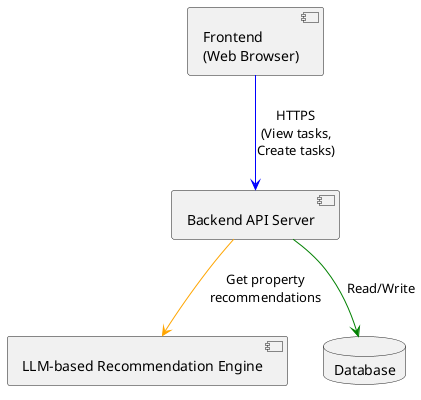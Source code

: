@startuml
' Define components
component "Frontend\n(Web Browser)" as Frontend
component "Backend API Server" as Backend
component "LLM-based Recommendation Engine" as LLM
database "Database" as DB

' Define relationships
Frontend -[#blue]-> Backend : HTTPS\n(View tasks,\nCreate tasks)
Backend -[#green]-> DB : Read/Write
Backend -[#orange]-> LLM : Get property\nrecommendations

@enduml